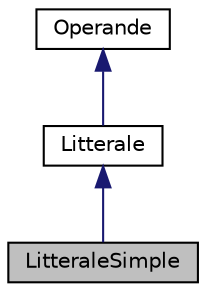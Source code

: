digraph "LitteraleSimple"
{
  edge [fontname="Helvetica",fontsize="10",labelfontname="Helvetica",labelfontsize="10"];
  node [fontname="Helvetica",fontsize="10",shape=record];
  Node1 [label="LitteraleSimple",height=0.2,width=0.4,color="black", fillcolor="grey75", style="filled", fontcolor="black"];
  Node2 -> Node1 [dir="back",color="midnightblue",fontsize="10",style="solid",fontname="Helvetica"];
  Node2 [label="Litterale",height=0.2,width=0.4,color="black", fillcolor="white", style="filled",URL="$class_litterale.html"];
  Node3 -> Node2 [dir="back",color="midnightblue",fontsize="10",style="solid",fontname="Helvetica"];
  Node3 [label="Operande",height=0.2,width=0.4,color="black", fillcolor="white", style="filled",URL="$class_operande.html"];
}
